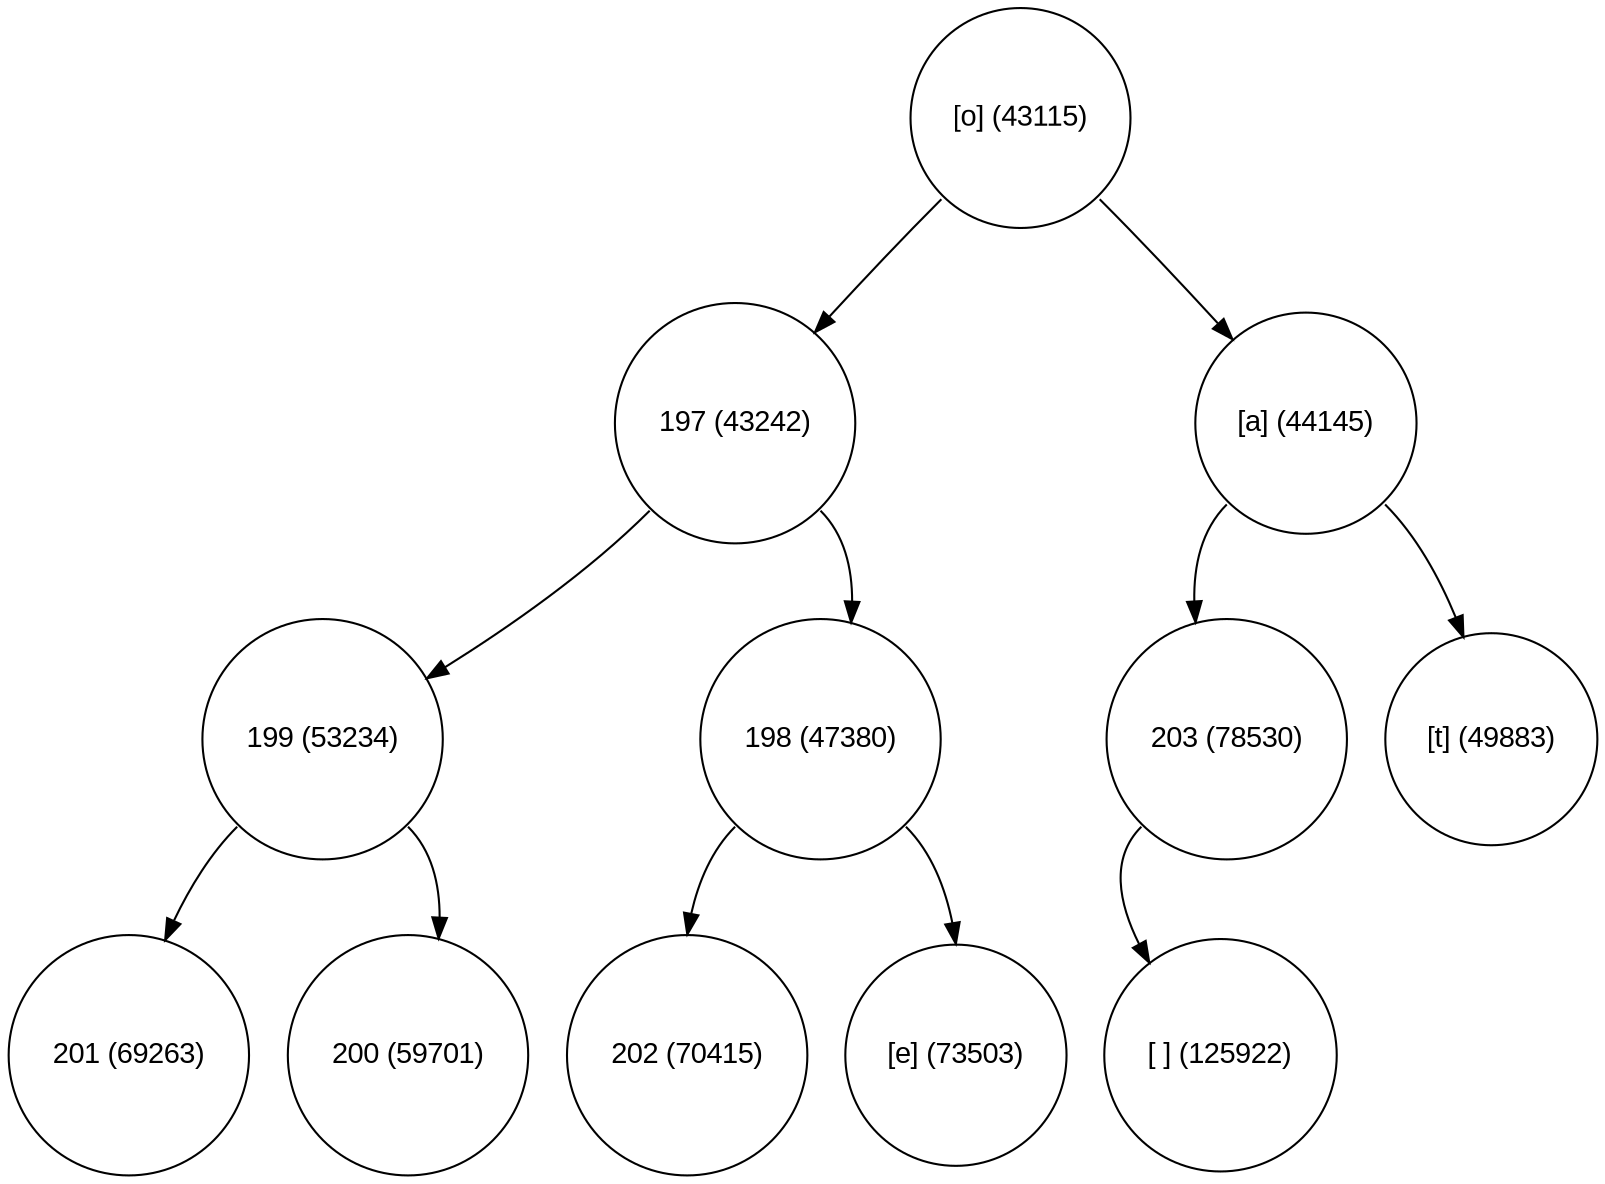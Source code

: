 digraph move_up {
	node [fontname="Arial", shape="circle", width=0.5]; 

	0 [label = "[o] (43115)"];
	0:sw -> 1;
	1 [label = "197 (43242)"];
	1:sw -> 3;
	3 [label = "199 (53234)"];
	3:sw -> 7;
	7 [label = "201 (69263)"];
	3:se -> 8;
	8 [label = "200 (59701)"];
	1:se -> 4;
	4 [label = "198 (47380)"];
	4:sw -> 9;
	9 [label = "202 (70415)"];
	4:se -> 10;
	10 [label = "[e] (73503)"];
	0:se -> 2;
	2 [label = "[a] (44145)"];
	2:sw -> 5;
	5 [label = "203 (78530)"];
	5:sw -> 11;
	11 [label = "[ ] (125922)"];
	2:se -> 6;
	6 [label = "[t] (49883)"];
}
